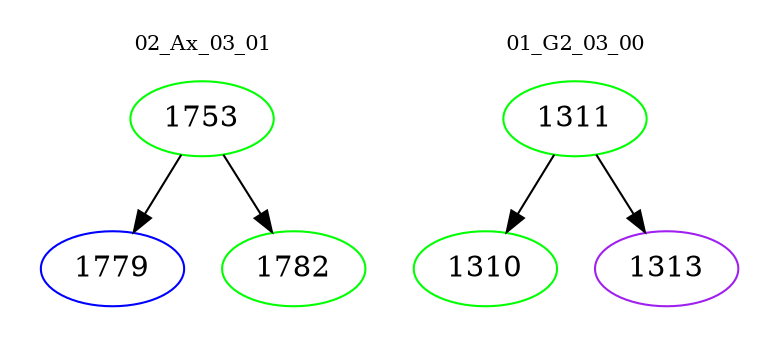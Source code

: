 digraph{
subgraph cluster_0 {
color = white
label = "02_Ax_03_01";
fontsize=10;
T0_1753 [label="1753", color="green"]
T0_1753 -> T0_1779 [color="black"]
T0_1779 [label="1779", color="blue"]
T0_1753 -> T0_1782 [color="black"]
T0_1782 [label="1782", color="green"]
}
subgraph cluster_1 {
color = white
label = "01_G2_03_00";
fontsize=10;
T1_1311 [label="1311", color="green"]
T1_1311 -> T1_1310 [color="black"]
T1_1310 [label="1310", color="green"]
T1_1311 -> T1_1313 [color="black"]
T1_1313 [label="1313", color="purple"]
}
}
